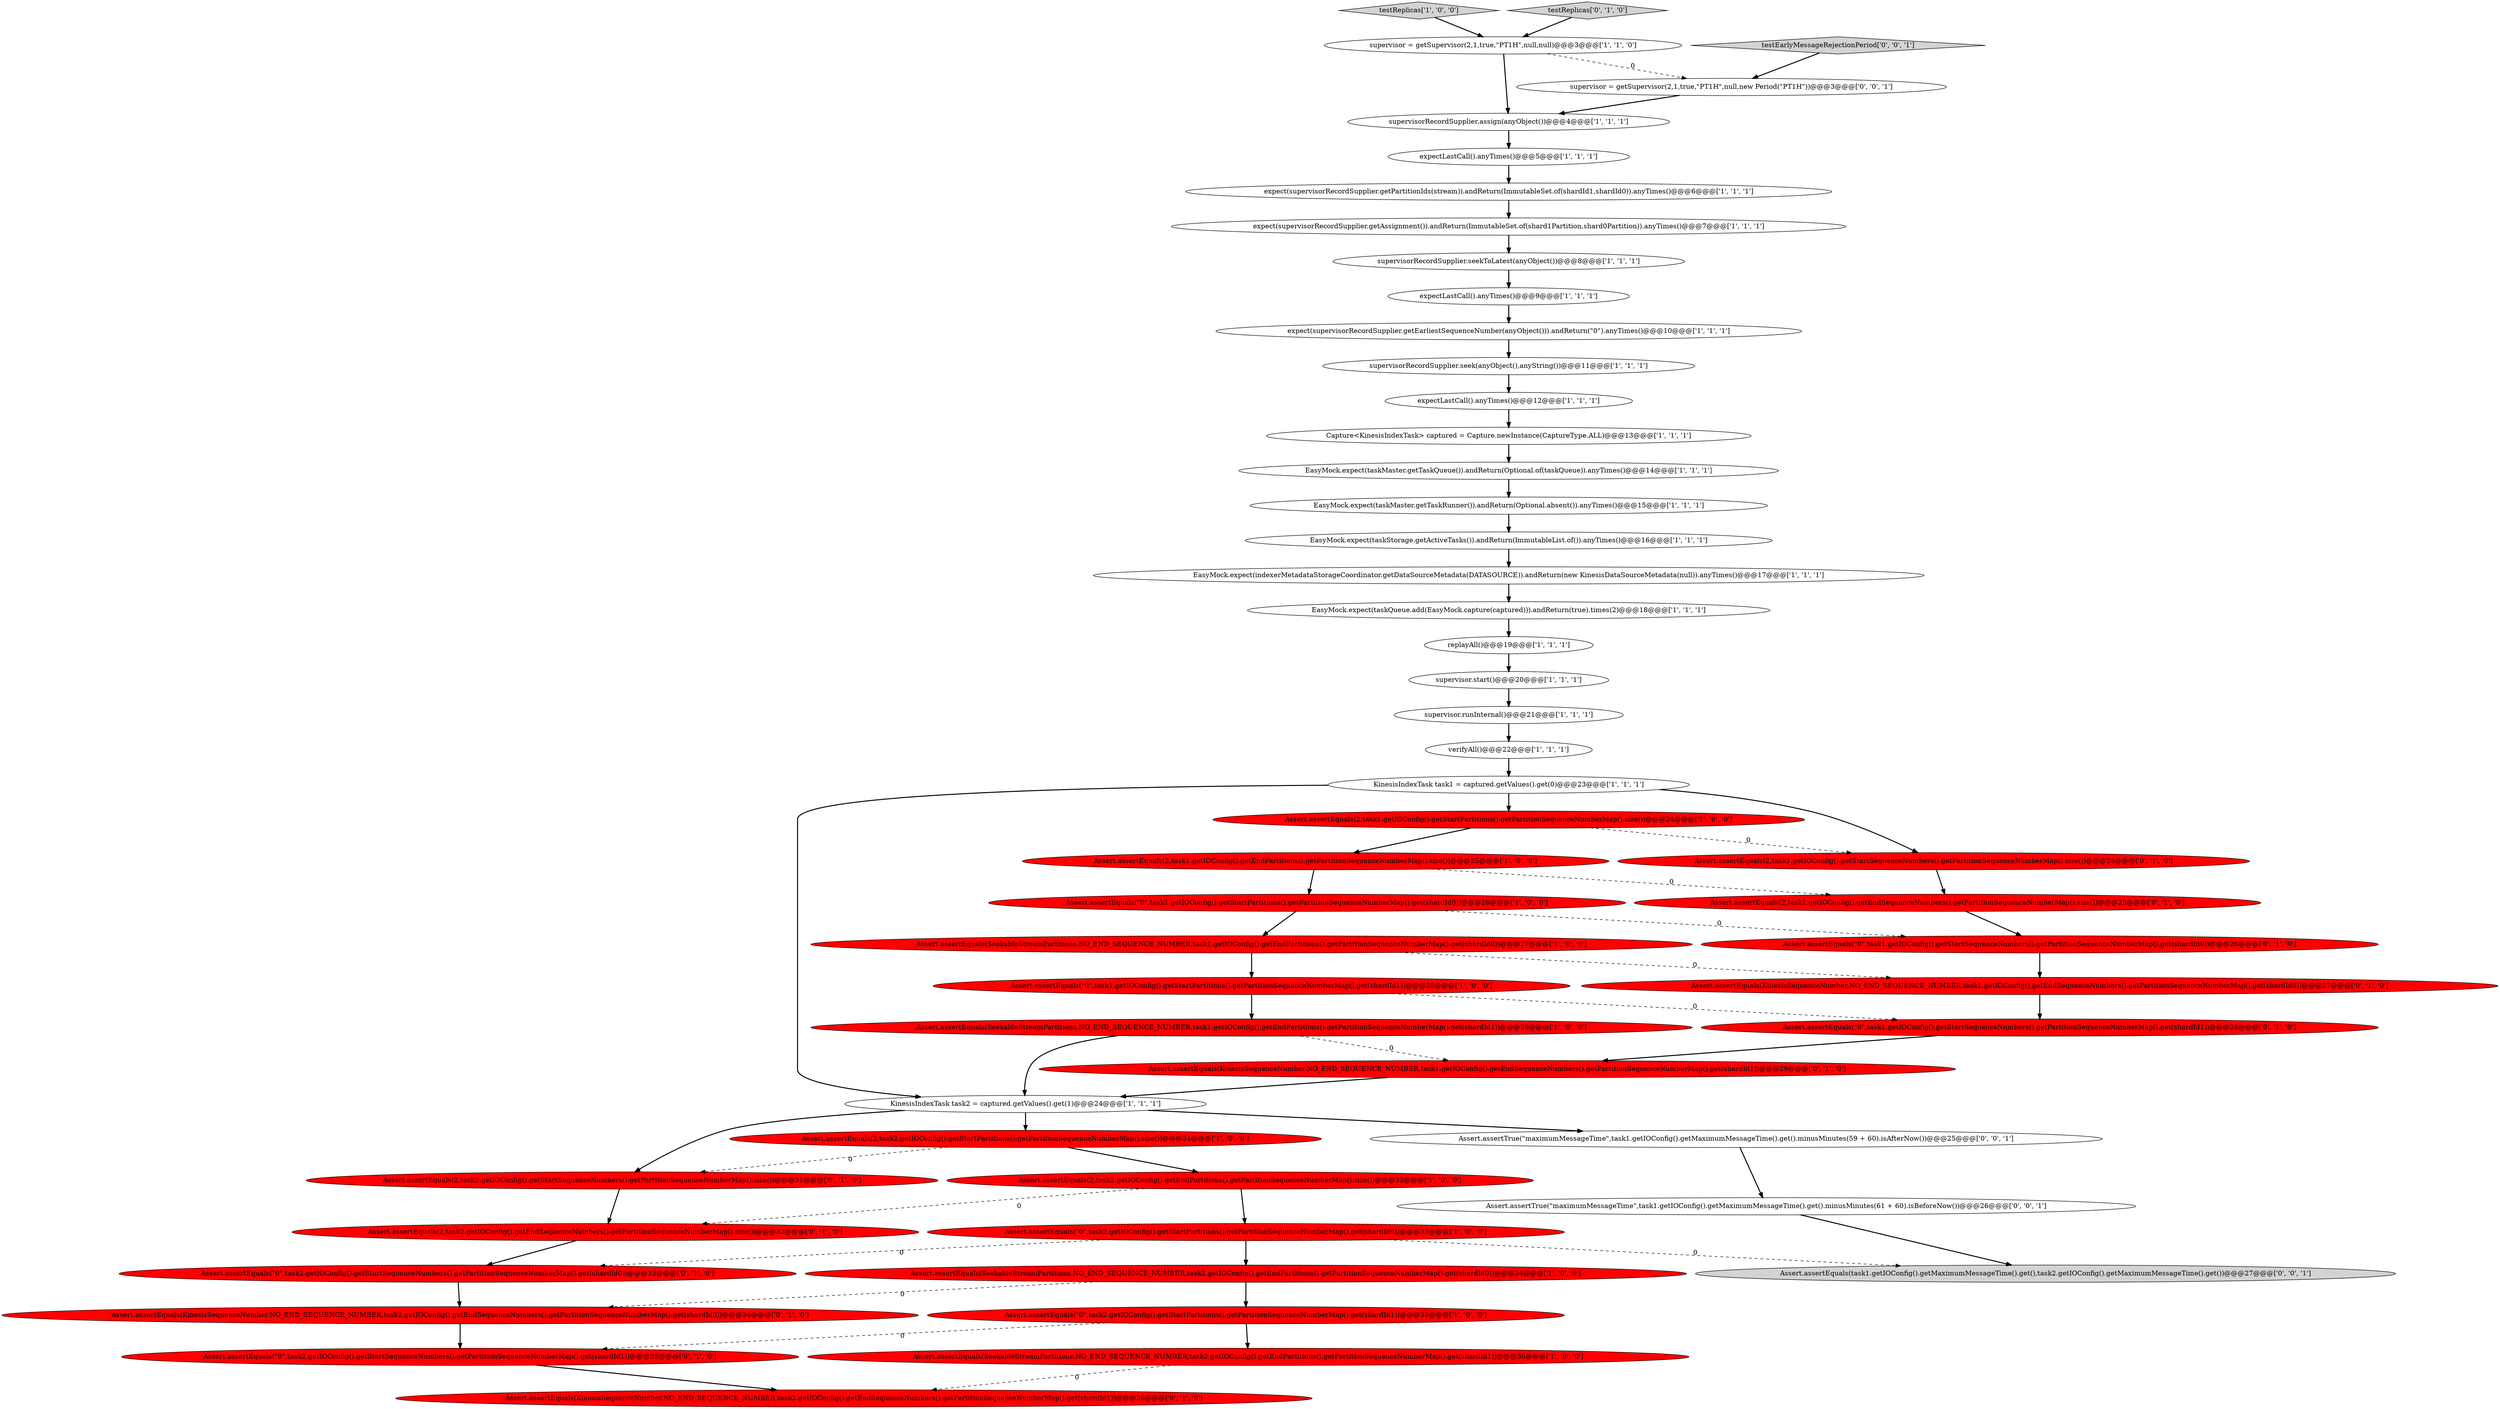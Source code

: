 digraph {
1 [style = filled, label = "KinesisIndexTask task1 = captured.getValues().get(0)@@@23@@@['1', '1', '1']", fillcolor = white, shape = ellipse image = "AAA0AAABBB1BBB"];
33 [style = filled, label = "expectLastCall().anyTimes()@@@12@@@['1', '1', '1']", fillcolor = white, shape = ellipse image = "AAA0AAABBB1BBB"];
7 [style = filled, label = "expect(supervisorRecordSupplier.getPartitionIds(stream)).andReturn(ImmutableSet.of(shardId1,shardId0)).anyTimes()@@@6@@@['1', '1', '1']", fillcolor = white, shape = ellipse image = "AAA0AAABBB1BBB"];
17 [style = filled, label = "EasyMock.expect(indexerMetadataStorageCoordinator.getDataSourceMetadata(DATASOURCE)).andReturn(new KinesisDataSourceMetadata(null)).anyTimes()@@@17@@@['1', '1', '1']", fillcolor = white, shape = ellipse image = "AAA0AAABBB1BBB"];
32 [style = filled, label = "Assert.assertEquals(SeekableStreamPartitions.NO_END_SEQUENCE_NUMBER,task1.getIOConfig().getEndPartitions().getPartitionSequenceNumberMap().get(shardId0))@@@27@@@['1', '0', '0']", fillcolor = red, shape = ellipse image = "AAA1AAABBB1BBB"];
24 [style = filled, label = "Capture<KinesisIndexTask> captured = Capture.newInstance(CaptureType.ALL)@@@13@@@['1', '1', '1']", fillcolor = white, shape = ellipse image = "AAA0AAABBB1BBB"];
49 [style = filled, label = "Assert.assertTrue(\"maximumMessageTime\",task1.getIOConfig().getMaximumMessageTime().get().minusMinutes(61 + 60).isBeforeNow())@@@26@@@['0', '0', '1']", fillcolor = white, shape = ellipse image = "AAA0AAABBB3BBB"];
21 [style = filled, label = "verifyAll()@@@22@@@['1', '1', '1']", fillcolor = white, shape = ellipse image = "AAA0AAABBB1BBB"];
10 [style = filled, label = "Assert.assertEquals(\"0\",task2.getIOConfig().getStartPartitions().getPartitionSequenceNumberMap().get(shardId0))@@@33@@@['1', '0', '0']", fillcolor = red, shape = ellipse image = "AAA1AAABBB1BBB"];
34 [style = filled, label = "supervisor = getSupervisor(2,1,true,\"PT1H\",null,null)@@@3@@@['1', '1', '0']", fillcolor = white, shape = ellipse image = "AAA0AAABBB1BBB"];
41 [style = filled, label = "Assert.assertEquals(\"0\",task1.getIOConfig().getStartSequenceNumbers().getPartitionSequenceNumberMap().get(shardId0))@@@26@@@['0', '1', '0']", fillcolor = red, shape = ellipse image = "AAA1AAABBB2BBB"];
47 [style = filled, label = "Assert.assertEquals(\"0\",task2.getIOConfig().getStartSequenceNumbers().getPartitionSequenceNumberMap().get(shardId1))@@@35@@@['0', '1', '0']", fillcolor = red, shape = ellipse image = "AAA1AAABBB2BBB"];
51 [style = filled, label = "supervisor = getSupervisor(2,1,true,\"PT1H\",null,new Period(\"PT1H\"))@@@3@@@['0', '0', '1']", fillcolor = white, shape = ellipse image = "AAA0AAABBB3BBB"];
37 [style = filled, label = "Assert.assertEquals(KinesisSequenceNumber.NO_END_SEQUENCE_NUMBER,task2.getIOConfig().getEndSequenceNumbers().getPartitionSequenceNumberMap().get(shardId1))@@@36@@@['0', '1', '0']", fillcolor = red, shape = ellipse image = "AAA1AAABBB2BBB"];
43 [style = filled, label = "Assert.assertEquals(2,task2.getIOConfig().getStartSequenceNumbers().getPartitionSequenceNumberMap().size())@@@31@@@['0', '1', '0']", fillcolor = red, shape = ellipse image = "AAA1AAABBB2BBB"];
15 [style = filled, label = "supervisorRecordSupplier.seekToLatest(anyObject())@@@8@@@['1', '1', '1']", fillcolor = white, shape = ellipse image = "AAA0AAABBB1BBB"];
12 [style = filled, label = "Assert.assertEquals(SeekableStreamPartitions.NO_END_SEQUENCE_NUMBER,task2.getIOConfig().getEndPartitions().getPartitionSequenceNumberMap().get(shardId1))@@@36@@@['1', '0', '0']", fillcolor = red, shape = ellipse image = "AAA1AAABBB1BBB"];
45 [style = filled, label = "Assert.assertEquals(\"0\",task1.getIOConfig().getStartSequenceNumbers().getPartitionSequenceNumberMap().get(shardId1))@@@28@@@['0', '1', '0']", fillcolor = red, shape = ellipse image = "AAA1AAABBB2BBB"];
44 [style = filled, label = "Assert.assertEquals(2,task1.getIOConfig().getEndSequenceNumbers().getPartitionSequenceNumberMap().size())@@@25@@@['0', '1', '0']", fillcolor = red, shape = ellipse image = "AAA1AAABBB2BBB"];
20 [style = filled, label = "Assert.assertEquals(SeekableStreamPartitions.NO_END_SEQUENCE_NUMBER,task1.getIOConfig().getEndPartitions().getPartitionSequenceNumberMap().get(shardId1))@@@29@@@['1', '0', '0']", fillcolor = red, shape = ellipse image = "AAA1AAABBB1BBB"];
5 [style = filled, label = "expect(supervisorRecordSupplier.getEarliestSequenceNumber(anyObject())).andReturn(\"0\").anyTimes()@@@10@@@['1', '1', '1']", fillcolor = white, shape = ellipse image = "AAA0AAABBB1BBB"];
30 [style = filled, label = "supervisor.runInternal()@@@21@@@['1', '1', '1']", fillcolor = white, shape = ellipse image = "AAA0AAABBB1BBB"];
52 [style = filled, label = "Assert.assertTrue(\"maximumMessageTime\",task1.getIOConfig().getMaximumMessageTime().get().minusMinutes(59 + 60).isAfterNow())@@@25@@@['0', '0', '1']", fillcolor = white, shape = ellipse image = "AAA0AAABBB3BBB"];
29 [style = filled, label = "EasyMock.expect(taskMaster.getTaskQueue()).andReturn(Optional.of(taskQueue)).anyTimes()@@@14@@@['1', '1', '1']", fillcolor = white, shape = ellipse image = "AAA0AAABBB1BBB"];
0 [style = filled, label = "testReplicas['1', '0', '0']", fillcolor = lightgray, shape = diamond image = "AAA0AAABBB1BBB"];
11 [style = filled, label = "Assert.assertEquals(\"0\",task1.getIOConfig().getStartPartitions().getPartitionSequenceNumberMap().get(shardId1))@@@28@@@['1', '0', '0']", fillcolor = red, shape = ellipse image = "AAA1AAABBB1BBB"];
13 [style = filled, label = "Assert.assertEquals(\"0\",task2.getIOConfig().getStartPartitions().getPartitionSequenceNumberMap().get(shardId1))@@@35@@@['1', '0', '0']", fillcolor = red, shape = ellipse image = "AAA1AAABBB1BBB"];
6 [style = filled, label = "expectLastCall().anyTimes()@@@5@@@['1', '1', '1']", fillcolor = white, shape = ellipse image = "AAA0AAABBB1BBB"];
46 [style = filled, label = "Assert.assertEquals(KinesisSequenceNumber.NO_END_SEQUENCE_NUMBER,task1.getIOConfig().getEndSequenceNumbers().getPartitionSequenceNumberMap().get(shardId1))@@@29@@@['0', '1', '0']", fillcolor = red, shape = ellipse image = "AAA1AAABBB2BBB"];
31 [style = filled, label = "EasyMock.expect(taskMaster.getTaskRunner()).andReturn(Optional.absent()).anyTimes()@@@15@@@['1', '1', '1']", fillcolor = white, shape = ellipse image = "AAA0AAABBB1BBB"];
50 [style = filled, label = "testEarlyMessageRejectionPeriod['0', '0', '1']", fillcolor = lightgray, shape = diamond image = "AAA0AAABBB3BBB"];
25 [style = filled, label = "Assert.assertEquals(2,task2.getIOConfig().getStartPartitions().getPartitionSequenceNumberMap().size())@@@31@@@['1', '0', '0']", fillcolor = red, shape = ellipse image = "AAA1AAABBB1BBB"];
26 [style = filled, label = "Assert.assertEquals(\"0\",task1.getIOConfig().getStartPartitions().getPartitionSequenceNumberMap().get(shardId0))@@@26@@@['1', '0', '0']", fillcolor = red, shape = ellipse image = "AAA1AAABBB1BBB"];
40 [style = filled, label = "Assert.assertEquals(KinesisSequenceNumber.NO_END_SEQUENCE_NUMBER,task2.getIOConfig().getEndSequenceNumbers().getPartitionSequenceNumberMap().get(shardId0))@@@34@@@['0', '1', '0']", fillcolor = red, shape = ellipse image = "AAA1AAABBB2BBB"];
38 [style = filled, label = "testReplicas['0', '1', '0']", fillcolor = lightgray, shape = diamond image = "AAA0AAABBB2BBB"];
23 [style = filled, label = "expect(supervisorRecordSupplier.getAssignment()).andReturn(ImmutableSet.of(shard1Partition,shard0Partition)).anyTimes()@@@7@@@['1', '1', '1']", fillcolor = white, shape = ellipse image = "AAA0AAABBB1BBB"];
48 [style = filled, label = "Assert.assertEquals(task1.getIOConfig().getMaximumMessageTime().get(),task2.getIOConfig().getMaximumMessageTime().get())@@@27@@@['0', '0', '1']", fillcolor = lightgray, shape = ellipse image = "AAA0AAABBB3BBB"];
18 [style = filled, label = "Assert.assertEquals(2,task2.getIOConfig().getEndPartitions().getPartitionSequenceNumberMap().size())@@@32@@@['1', '0', '0']", fillcolor = red, shape = ellipse image = "AAA1AAABBB1BBB"];
28 [style = filled, label = "supervisor.start()@@@20@@@['1', '1', '1']", fillcolor = white, shape = ellipse image = "AAA0AAABBB1BBB"];
4 [style = filled, label = "expectLastCall().anyTimes()@@@9@@@['1', '1', '1']", fillcolor = white, shape = ellipse image = "AAA0AAABBB1BBB"];
36 [style = filled, label = "Assert.assertEquals(\"0\",task2.getIOConfig().getStartSequenceNumbers().getPartitionSequenceNumberMap().get(shardId0))@@@33@@@['0', '1', '0']", fillcolor = red, shape = ellipse image = "AAA1AAABBB2BBB"];
22 [style = filled, label = "replayAll()@@@19@@@['1', '1', '1']", fillcolor = white, shape = ellipse image = "AAA0AAABBB1BBB"];
42 [style = filled, label = "Assert.assertEquals(2,task1.getIOConfig().getStartSequenceNumbers().getPartitionSequenceNumberMap().size())@@@24@@@['0', '1', '0']", fillcolor = red, shape = ellipse image = "AAA1AAABBB2BBB"];
35 [style = filled, label = "Assert.assertEquals(2,task2.getIOConfig().getEndSequenceNumbers().getPartitionSequenceNumberMap().size())@@@32@@@['0', '1', '0']", fillcolor = red, shape = ellipse image = "AAA1AAABBB2BBB"];
27 [style = filled, label = "EasyMock.expect(taskStorage.getActiveTasks()).andReturn(ImmutableList.of()).anyTimes()@@@16@@@['1', '1', '1']", fillcolor = white, shape = ellipse image = "AAA0AAABBB1BBB"];
8 [style = filled, label = "supervisorRecordSupplier.seek(anyObject(),anyString())@@@11@@@['1', '1', '1']", fillcolor = white, shape = ellipse image = "AAA0AAABBB1BBB"];
16 [style = filled, label = "supervisorRecordSupplier.assign(anyObject())@@@4@@@['1', '1', '1']", fillcolor = white, shape = ellipse image = "AAA0AAABBB1BBB"];
9 [style = filled, label = "EasyMock.expect(taskQueue.add(EasyMock.capture(captured))).andReturn(true).times(2)@@@18@@@['1', '1', '1']", fillcolor = white, shape = ellipse image = "AAA0AAABBB1BBB"];
3 [style = filled, label = "KinesisIndexTask task2 = captured.getValues().get(1)@@@24@@@['1', '1', '1']", fillcolor = white, shape = ellipse image = "AAA0AAABBB1BBB"];
39 [style = filled, label = "Assert.assertEquals(KinesisSequenceNumber.NO_END_SEQUENCE_NUMBER,task1.getIOConfig().getEndSequenceNumbers().getPartitionSequenceNumberMap().get(shardId0))@@@27@@@['0', '1', '0']", fillcolor = red, shape = ellipse image = "AAA1AAABBB2BBB"];
14 [style = filled, label = "Assert.assertEquals(2,task1.getIOConfig().getStartPartitions().getPartitionSequenceNumberMap().size())@@@24@@@['1', '0', '0']", fillcolor = red, shape = ellipse image = "AAA1AAABBB1BBB"];
2 [style = filled, label = "Assert.assertEquals(2,task1.getIOConfig().getEndPartitions().getPartitionSequenceNumberMap().size())@@@25@@@['1', '0', '0']", fillcolor = red, shape = ellipse image = "AAA1AAABBB1BBB"];
19 [style = filled, label = "Assert.assertEquals(SeekableStreamPartitions.NO_END_SEQUENCE_NUMBER,task2.getIOConfig().getEndPartitions().getPartitionSequenceNumberMap().get(shardId0))@@@34@@@['1', '0', '0']", fillcolor = red, shape = ellipse image = "AAA1AAABBB1BBB"];
9->22 [style = bold, label=""];
8->33 [style = bold, label=""];
5->8 [style = bold, label=""];
11->20 [style = bold, label=""];
2->26 [style = bold, label=""];
36->40 [style = bold, label=""];
26->32 [style = bold, label=""];
3->52 [style = bold, label=""];
12->37 [style = dashed, label="0"];
28->30 [style = bold, label=""];
10->36 [style = dashed, label="0"];
52->49 [style = bold, label=""];
3->25 [style = bold, label=""];
16->6 [style = bold, label=""];
17->9 [style = bold, label=""];
29->31 [style = bold, label=""];
10->19 [style = bold, label=""];
34->51 [style = dashed, label="0"];
23->15 [style = bold, label=""];
25->18 [style = bold, label=""];
1->3 [style = bold, label=""];
49->48 [style = bold, label=""];
1->42 [style = bold, label=""];
39->45 [style = bold, label=""];
22->28 [style = bold, label=""];
24->29 [style = bold, label=""];
20->3 [style = bold, label=""];
47->37 [style = bold, label=""];
25->43 [style = dashed, label="0"];
51->16 [style = bold, label=""];
18->35 [style = dashed, label="0"];
26->41 [style = dashed, label="0"];
0->34 [style = bold, label=""];
20->46 [style = dashed, label="0"];
30->21 [style = bold, label=""];
13->12 [style = bold, label=""];
42->44 [style = bold, label=""];
19->13 [style = bold, label=""];
18->10 [style = bold, label=""];
31->27 [style = bold, label=""];
43->35 [style = bold, label=""];
33->24 [style = bold, label=""];
50->51 [style = bold, label=""];
34->16 [style = bold, label=""];
7->23 [style = bold, label=""];
21->1 [style = bold, label=""];
40->47 [style = bold, label=""];
15->4 [style = bold, label=""];
27->17 [style = bold, label=""];
44->41 [style = bold, label=""];
38->34 [style = bold, label=""];
14->42 [style = dashed, label="0"];
32->39 [style = dashed, label="0"];
10->48 [style = dashed, label="0"];
1->14 [style = bold, label=""];
14->2 [style = bold, label=""];
3->43 [style = bold, label=""];
2->44 [style = dashed, label="0"];
45->46 [style = bold, label=""];
13->47 [style = dashed, label="0"];
35->36 [style = bold, label=""];
41->39 [style = bold, label=""];
6->7 [style = bold, label=""];
32->11 [style = bold, label=""];
4->5 [style = bold, label=""];
19->40 [style = dashed, label="0"];
46->3 [style = bold, label=""];
11->45 [style = dashed, label="0"];
}
